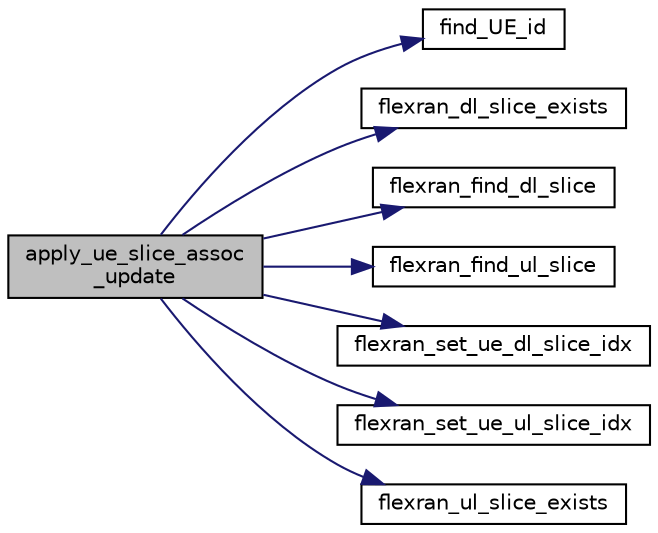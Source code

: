digraph "apply_ue_slice_assoc_update"
{
 // LATEX_PDF_SIZE
  edge [fontname="Helvetica",fontsize="10",labelfontname="Helvetica",labelfontsize="10"];
  node [fontname="Helvetica",fontsize="10",shape=record];
  rankdir="LR";
  Node1 [label="apply_ue_slice_assoc\l_update",height=0.2,width=0.4,color="black", fillcolor="grey75", style="filled", fontcolor="black",tooltip=" "];
  Node1 -> Node2 [color="midnightblue",fontsize="10",style="solid",fontname="Helvetica"];
  Node2 [label="find_UE_id",height=0.2,width=0.4,color="black", fillcolor="white", style="filled",URL="$group____mac.html#ga35a30760cd6df3d2fcadef04c55d66ea",tooltip=" "];
  Node1 -> Node3 [color="midnightblue",fontsize="10",style="solid",fontname="Helvetica"];
  Node3 [label="flexran_dl_slice_exists",height=0.2,width=0.4,color="black", fillcolor="white", style="filled",URL="$flexran__agent__ran__api_8c.html#a7655cbf0aeb245faa659bcfbd1159712",tooltip=" "];
  Node1 -> Node4 [color="midnightblue",fontsize="10",style="solid",fontname="Helvetica"];
  Node4 [label="flexran_find_dl_slice",height=0.2,width=0.4,color="black", fillcolor="white", style="filled",URL="$flexran__agent__ran__api_8c.html#a0a7a002fa8ff5f0b3b37027898a2c252",tooltip=" "];
  Node1 -> Node5 [color="midnightblue",fontsize="10",style="solid",fontname="Helvetica"];
  Node5 [label="flexran_find_ul_slice",height=0.2,width=0.4,color="black", fillcolor="white", style="filled",URL="$flexran__agent__ran__api_8c.html#a92a4d115e3b391bc33d51018df8a3b78",tooltip=" "];
  Node1 -> Node6 [color="midnightblue",fontsize="10",style="solid",fontname="Helvetica"];
  Node6 [label="flexran_set_ue_dl_slice_idx",height=0.2,width=0.4,color="black", fillcolor="white", style="filled",URL="$flexran__agent__ran__api_8c.html#a1fa741f6be4f6108f99cacfca49a62ef",tooltip=" "];
  Node1 -> Node7 [color="midnightblue",fontsize="10",style="solid",fontname="Helvetica"];
  Node7 [label="flexran_set_ue_ul_slice_idx",height=0.2,width=0.4,color="black", fillcolor="white", style="filled",URL="$flexran__agent__ran__api_8c.html#a48dce39073d9da74ace515edd15d0638",tooltip=" "];
  Node1 -> Node8 [color="midnightblue",fontsize="10",style="solid",fontname="Helvetica"];
  Node8 [label="flexran_ul_slice_exists",height=0.2,width=0.4,color="black", fillcolor="white", style="filled",URL="$flexran__agent__ran__api_8c.html#afa4103638f229597ea2cded2b5d36c66",tooltip=" "];
}
